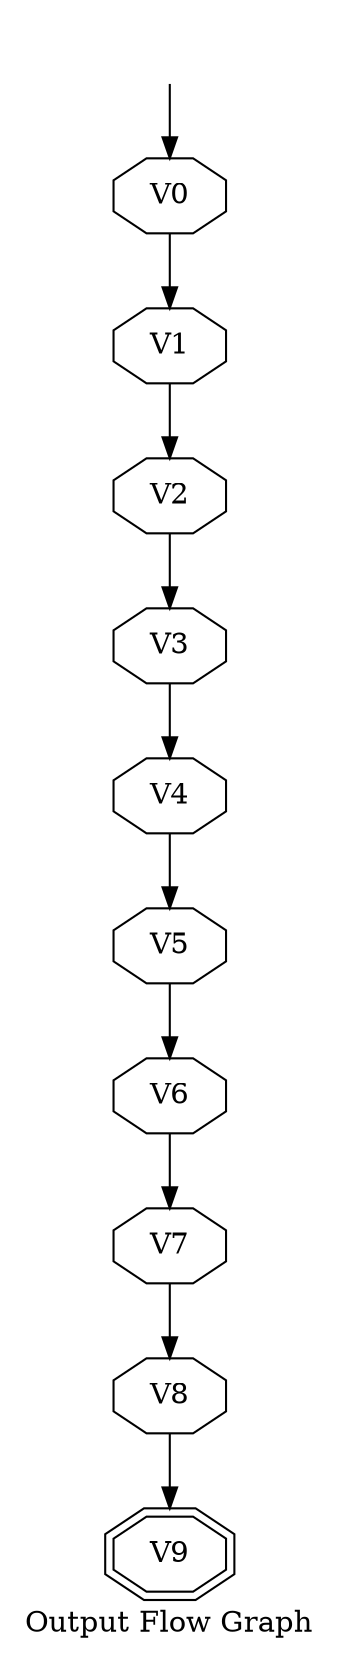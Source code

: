digraph OFG {
  rankdir=TB;
  V1 [label = "V1", shape = "octagon"];
  V8 [label = "V8", shape = "octagon"];
  V0 [label = "V0", shape = "octagon", ];
  V7 [label = "V7", shape = "octagon"];
  V3 [label = "V3", shape = "octagon"];
  V5 [label = "V5", shape = "octagon"];
  V4 [label = "V4", shape = "octagon"];
  V2 [label = "V2", shape = "octagon"];
  V6 [label = "V6", shape = "octagon"];
  V9 [label = "V9", shape = "octagon", shape = "doubleoctagon"];
  V1 -> V2;
  V8 -> V9;
  V0FakedSrc [ label="", shape="none" ];
  V0FakedSrc -> V0;
  V0 -> V1;
  V7 -> V8;
  V3 -> V4;
  V5 -> V6;
  V4 -> V5;
  V2 -> V3;
  V6 -> V7;
  label="Output Flow Graph";
}

